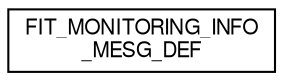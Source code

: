 digraph "Graphical Class Hierarchy"
{
  edge [fontname="FreeSans",fontsize="10",labelfontname="FreeSans",labelfontsize="10"];
  node [fontname="FreeSans",fontsize="10",shape=record];
  rankdir="LR";
  Node1 [label="FIT_MONITORING_INFO\l_MESG_DEF",height=0.2,width=0.4,color="black", fillcolor="white", style="filled",URL="$struct_f_i_t___m_o_n_i_t_o_r_i_n_g___i_n_f_o___m_e_s_g___d_e_f.html"];
}
